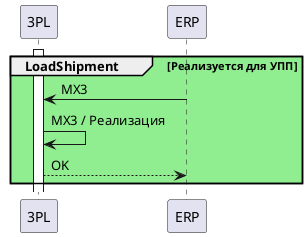 @startuml

group #LightGreen LoadShipment [Реализуется для УПП]
'Описание передачи МХ3 по web-обменам
        activate 3PL
        ERP -> 3PL :МХ3
        3PL -> 3PL :МХ3 / Реализация 
        3PL --> ERP :OK
        end

@enduml